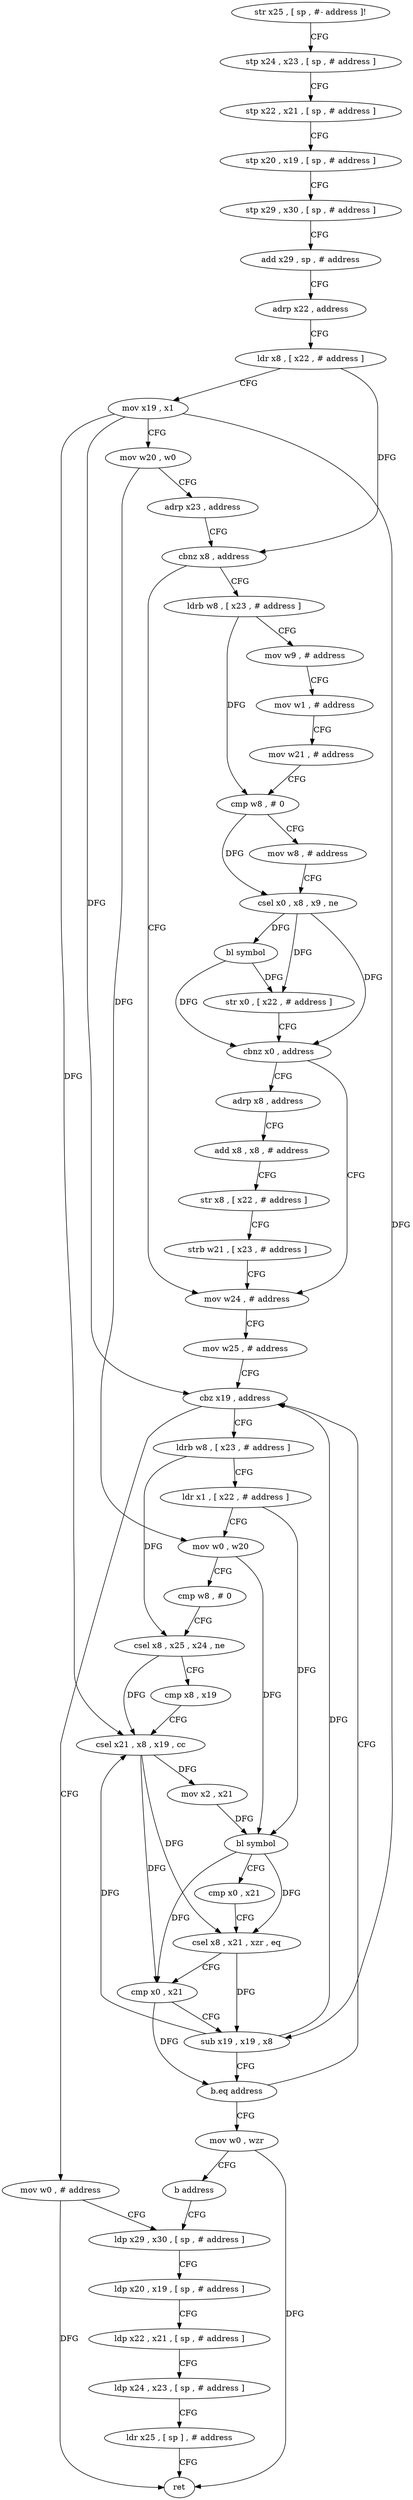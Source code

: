 digraph "func" {
"4229044" [label = "str x25 , [ sp , #- address ]!" ]
"4229048" [label = "stp x24 , x23 , [ sp , # address ]" ]
"4229052" [label = "stp x22 , x21 , [ sp , # address ]" ]
"4229056" [label = "stp x20 , x19 , [ sp , # address ]" ]
"4229060" [label = "stp x29 , x30 , [ sp , # address ]" ]
"4229064" [label = "add x29 , sp , # address" ]
"4229068" [label = "adrp x22 , address" ]
"4229072" [label = "ldr x8 , [ x22 , # address ]" ]
"4229076" [label = "mov x19 , x1" ]
"4229080" [label = "mov w20 , w0" ]
"4229084" [label = "adrp x23 , address" ]
"4229088" [label = "cbnz x8 , address" ]
"4229148" [label = "mov w24 , # address" ]
"4229092" [label = "ldrb w8 , [ x23 , # address ]" ]
"4229152" [label = "mov w25 , # address" ]
"4229156" [label = "cbz x19 , address" ]
"4229096" [label = "mov w9 , # address" ]
"4229100" [label = "mov w1 , # address" ]
"4229104" [label = "mov w21 , # address" ]
"4229108" [label = "cmp w8 , # 0" ]
"4229112" [label = "mov w8 , # address" ]
"4229116" [label = "csel x0 , x8 , x9 , ne" ]
"4229120" [label = "bl symbol" ]
"4229124" [label = "str x0 , [ x22 , # address ]" ]
"4229128" [label = "cbnz x0 , address" ]
"4229132" [label = "adrp x8 , address" ]
"4229224" [label = "mov w0 , # address" ]
"4229228" [label = "ldp x29 , x30 , [ sp , # address ]" ]
"4229160" [label = "ldrb w8 , [ x23 , # address ]" ]
"4229164" [label = "ldr x1 , [ x22 , # address ]" ]
"4229168" [label = "mov w0 , w20" ]
"4229172" [label = "cmp w8 , # 0" ]
"4229176" [label = "csel x8 , x25 , x24 , ne" ]
"4229180" [label = "cmp x8 , x19" ]
"4229184" [label = "csel x21 , x8 , x19 , cc" ]
"4229188" [label = "mov x2 , x21" ]
"4229192" [label = "bl symbol" ]
"4229196" [label = "cmp x0 , x21" ]
"4229200" [label = "csel x8 , x21 , xzr , eq" ]
"4229204" [label = "cmp x0 , x21" ]
"4229208" [label = "sub x19 , x19 , x8" ]
"4229212" [label = "b.eq address" ]
"4229216" [label = "mov w0 , wzr" ]
"4229136" [label = "add x8 , x8 , # address" ]
"4229140" [label = "str x8 , [ x22 , # address ]" ]
"4229144" [label = "strb w21 , [ x23 , # address ]" ]
"4229220" [label = "b address" ]
"4229232" [label = "ldp x20 , x19 , [ sp , # address ]" ]
"4229236" [label = "ldp x22 , x21 , [ sp , # address ]" ]
"4229240" [label = "ldp x24 , x23 , [ sp , # address ]" ]
"4229244" [label = "ldr x25 , [ sp ] , # address" ]
"4229248" [label = "ret" ]
"4229044" -> "4229048" [ label = "CFG" ]
"4229048" -> "4229052" [ label = "CFG" ]
"4229052" -> "4229056" [ label = "CFG" ]
"4229056" -> "4229060" [ label = "CFG" ]
"4229060" -> "4229064" [ label = "CFG" ]
"4229064" -> "4229068" [ label = "CFG" ]
"4229068" -> "4229072" [ label = "CFG" ]
"4229072" -> "4229076" [ label = "CFG" ]
"4229072" -> "4229088" [ label = "DFG" ]
"4229076" -> "4229080" [ label = "CFG" ]
"4229076" -> "4229156" [ label = "DFG" ]
"4229076" -> "4229184" [ label = "DFG" ]
"4229076" -> "4229208" [ label = "DFG" ]
"4229080" -> "4229084" [ label = "CFG" ]
"4229080" -> "4229168" [ label = "DFG" ]
"4229084" -> "4229088" [ label = "CFG" ]
"4229088" -> "4229148" [ label = "CFG" ]
"4229088" -> "4229092" [ label = "CFG" ]
"4229148" -> "4229152" [ label = "CFG" ]
"4229092" -> "4229096" [ label = "CFG" ]
"4229092" -> "4229108" [ label = "DFG" ]
"4229152" -> "4229156" [ label = "CFG" ]
"4229156" -> "4229224" [ label = "CFG" ]
"4229156" -> "4229160" [ label = "CFG" ]
"4229096" -> "4229100" [ label = "CFG" ]
"4229100" -> "4229104" [ label = "CFG" ]
"4229104" -> "4229108" [ label = "CFG" ]
"4229108" -> "4229112" [ label = "CFG" ]
"4229108" -> "4229116" [ label = "DFG" ]
"4229112" -> "4229116" [ label = "CFG" ]
"4229116" -> "4229120" [ label = "DFG" ]
"4229116" -> "4229124" [ label = "DFG" ]
"4229116" -> "4229128" [ label = "DFG" ]
"4229120" -> "4229124" [ label = "DFG" ]
"4229120" -> "4229128" [ label = "DFG" ]
"4229124" -> "4229128" [ label = "CFG" ]
"4229128" -> "4229148" [ label = "CFG" ]
"4229128" -> "4229132" [ label = "CFG" ]
"4229132" -> "4229136" [ label = "CFG" ]
"4229224" -> "4229228" [ label = "CFG" ]
"4229224" -> "4229248" [ label = "DFG" ]
"4229228" -> "4229232" [ label = "CFG" ]
"4229160" -> "4229164" [ label = "CFG" ]
"4229160" -> "4229176" [ label = "DFG" ]
"4229164" -> "4229168" [ label = "CFG" ]
"4229164" -> "4229192" [ label = "DFG" ]
"4229168" -> "4229172" [ label = "CFG" ]
"4229168" -> "4229192" [ label = "DFG" ]
"4229172" -> "4229176" [ label = "CFG" ]
"4229176" -> "4229180" [ label = "CFG" ]
"4229176" -> "4229184" [ label = "DFG" ]
"4229180" -> "4229184" [ label = "CFG" ]
"4229184" -> "4229188" [ label = "DFG" ]
"4229184" -> "4229200" [ label = "DFG" ]
"4229184" -> "4229204" [ label = "DFG" ]
"4229188" -> "4229192" [ label = "DFG" ]
"4229192" -> "4229196" [ label = "CFG" ]
"4229192" -> "4229200" [ label = "DFG" ]
"4229192" -> "4229204" [ label = "DFG" ]
"4229196" -> "4229200" [ label = "CFG" ]
"4229200" -> "4229204" [ label = "CFG" ]
"4229200" -> "4229208" [ label = "DFG" ]
"4229204" -> "4229208" [ label = "CFG" ]
"4229204" -> "4229212" [ label = "DFG" ]
"4229208" -> "4229212" [ label = "CFG" ]
"4229208" -> "4229156" [ label = "DFG" ]
"4229208" -> "4229184" [ label = "DFG" ]
"4229212" -> "4229156" [ label = "CFG" ]
"4229212" -> "4229216" [ label = "CFG" ]
"4229216" -> "4229220" [ label = "CFG" ]
"4229216" -> "4229248" [ label = "DFG" ]
"4229136" -> "4229140" [ label = "CFG" ]
"4229140" -> "4229144" [ label = "CFG" ]
"4229144" -> "4229148" [ label = "CFG" ]
"4229220" -> "4229228" [ label = "CFG" ]
"4229232" -> "4229236" [ label = "CFG" ]
"4229236" -> "4229240" [ label = "CFG" ]
"4229240" -> "4229244" [ label = "CFG" ]
"4229244" -> "4229248" [ label = "CFG" ]
}
